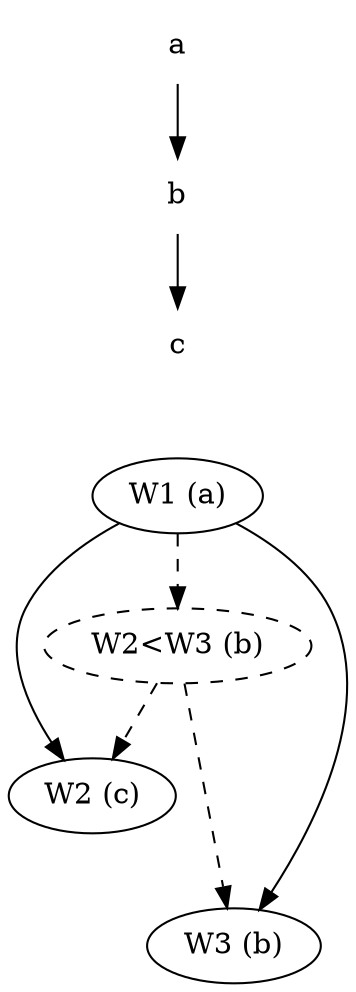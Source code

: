 digraph intermediary_node_example {
	a [label="a", shape=plaintext];
	b [label="b", shape=plaintext];
	c [label="c", shape=plaintext];
	W1 [label="W1 (a)"];
	intermediate [style=dashed, label="W2<W3 (b)"];
	W2 [label="W2 (c)"];
	W3 [label="W3 (b)"];
	a -> b;
	b -> c;
	c -> W1[style=invis];
	W1 -> intermediate[style=dashed];
	W1 -> W2;
	W1 -> W3;
	intermediate -> W2[style=dashed];
	intermediate -> W3[style=dashed];
	W2 -> W3[style=invis];
}
